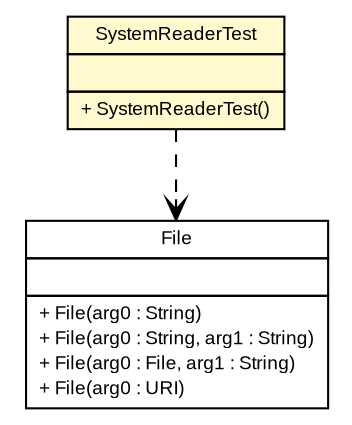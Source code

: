 #!/usr/local/bin/dot
#
# Class diagram 
# Generated by UMLGraph version 5.1 (http://www.umlgraph.org/)
#

digraph G {
	edge [fontname="arial",fontsize=10,labelfontname="arial",labelfontsize=10];
	node [fontname="arial",fontsize=10,shape=plaintext];
	nodesep=0.25;
	ranksep=0.5;
	// es.upm.dit.gsi.beast.reader.system.SystemReaderTest
	c923 [label=<<table title="es.upm.dit.gsi.beast.reader.system.SystemReaderTest" border="0" cellborder="1" cellspacing="0" cellpadding="2" port="p" bgcolor="lemonChiffon" href="./SystemReaderTest.html">
		<tr><td><table border="0" cellspacing="0" cellpadding="1">
<tr><td align="center" balign="center"> SystemReaderTest </td></tr>
		</table></td></tr>
		<tr><td><table border="0" cellspacing="0" cellpadding="1">
<tr><td align="left" balign="left">  </td></tr>
		</table></td></tr>
		<tr><td><table border="0" cellspacing="0" cellpadding="1">
<tr><td align="left" balign="left"> + SystemReaderTest() </td></tr>
		</table></td></tr>
		</table>>, fontname="arial", fontcolor="black", fontsize=9.0];
	// es.upm.dit.gsi.beast.reader.system.SystemReaderTest DEPEND java.io.File
	c923:p -> c927:p [taillabel="", label="", headlabel="", fontname="arial", fontcolor="black", fontsize=10.0, color="black", arrowhead=open, style=dashed];
	// java.io.File
	c927 [label=<<table title="java.io.File" border="0" cellborder="1" cellspacing="0" cellpadding="2" port="p" href="http://java.sun.com/j2se/1.4.2/docs/api/java/io/File.html">
		<tr><td><table border="0" cellspacing="0" cellpadding="1">
<tr><td align="center" balign="center"> File </td></tr>
		</table></td></tr>
		<tr><td><table border="0" cellspacing="0" cellpadding="1">
<tr><td align="left" balign="left">  </td></tr>
		</table></td></tr>
		<tr><td><table border="0" cellspacing="0" cellpadding="1">
<tr><td align="left" balign="left"> + File(arg0 : String) </td></tr>
<tr><td align="left" balign="left"> + File(arg0 : String, arg1 : String) </td></tr>
<tr><td align="left" balign="left"> + File(arg0 : File, arg1 : String) </td></tr>
<tr><td align="left" balign="left"> + File(arg0 : URI) </td></tr>
		</table></td></tr>
		</table>>, fontname="arial", fontcolor="black", fontsize=9.0];
}

